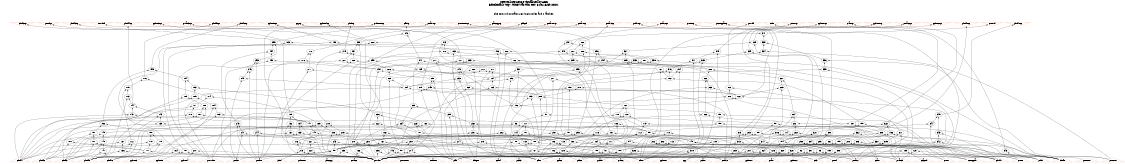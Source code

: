 # Network structure generated by ABC

digraph network {
size = "7.5,10";
center = true;
edge [dir = back];

{
  node [shape = plaintext];
  edge [style = invis];
  LevelTitle1 [label=""];
  LevelTitle2 [label=""];
  Level15 [label = ""];
  Level14 [label = ""];
  Level13 [label = ""];
  Level12 [label = ""];
  Level11 [label = ""];
  Level10 [label = ""];
  Level9 [label = ""];
  Level8 [label = ""];
  Level7 [label = ""];
  Level6 [label = ""];
  Level5 [label = ""];
  Level4 [label = ""];
  Level3 [label = ""];
  Level2 [label = ""];
  Level1 [label = ""];
  Level0 [label = ""];
  LevelTitle1 ->  LevelTitle2 ->  Level15 ->  Level14 ->  Level13 ->  Level12 ->  Level11 ->  Level10 ->  Level9 ->  Level8 ->  Level7 ->  Level6 ->  Level5 ->  Level4 ->  Level3 ->  Level2 ->  Level1 ->  Level0;
}

{
  rank = same;
  LevelTitle1;
  title1 [shape=plaintext,
          fontsize=20,
          fontname = "Times-Roman",
          label="Network structure visualized by ABC\nBenchmark \"top\". Time was Thu Oct  8 20:18:59 2020. "
         ];
}

{
  rank = same;
  LevelTitle2;
  title2 [shape=plaintext,
          fontsize=18,
          fontname = "Times-Roman",
          label="The network contains 260 logic nodes and 0 latches.\n"
         ];
}

{
  rank = same;
  Level15;
  Node50 [label = "pbull2_p", shape = invtriangle, color = coral, fillcolor = coral];
  Node51 [label = "pend_p", shape = invtriangle, color = coral, fillcolor = coral];
  Node52 [label = "pbull3_p", shape = invtriangle, color = coral, fillcolor = coral];
  Node53 [label = "porwd_f", shape = invtriangle, color = coral, fillcolor = coral];
  Node54 [label = "pbull4_p", shape = invtriangle, color = coral, fillcolor = coral];
  Node55 [label = "ppluto3_p", shape = invtriangle, color = coral, fillcolor = coral];
  Node56 [label = "pwatch_p", shape = invtriangle, color = coral, fillcolor = coral];
  Node57 [label = "pbull5_p", shape = invtriangle, color = coral, fillcolor = coral];
  Node58 [label = "pbull6_p", shape = invtriangle, color = coral, fillcolor = coral];
  Node59 [label = "ppluto5_p", shape = invtriangle, color = coral, fillcolor = coral];
  Node60 [label = "ppy_p", shape = invtriangle, color = coral, fillcolor = coral];
  Node61 [label = "ppluto4_p", shape = invtriangle, color = coral, fillcolor = coral];
  Node62 [label = "plsd_p", shape = invtriangle, color = coral, fillcolor = coral];
  Node63 [label = "pvlenesr_p", shape = invtriangle, color = coral, fillcolor = coral];
  Node64 [label = "pfbi_p", shape = invtriangle, color = coral, fillcolor = coral];
  Node65 [label = "pstar1_p", shape = invtriangle, color = coral, fillcolor = coral];
  Node66 [label = "pvsumesr_p", shape = invtriangle, color = coral, fillcolor = coral];
  Node67 [label = "paccrpy_p", shape = invtriangle, color = coral, fillcolor = coral];
  Node68 [label = "pkbg_f", shape = invtriangle, color = coral, fillcolor = coral];
  Node69 [label = "pmarssr_p", shape = invtriangle, color = coral, fillcolor = coral];
  Node70 [label = "pstar0_p", shape = invtriangle, color = coral, fillcolor = coral];
  Node71 [label = "pstar3_p", shape = invtriangle, color = coral, fillcolor = coral];
  Node72 [label = "pdel1_p", shape = invtriangle, color = coral, fillcolor = coral];
  Node73 [label = "pstar2_p", shape = invtriangle, color = coral, fillcolor = coral];
  Node74 [label = "pvst0_p", shape = invtriangle, color = coral, fillcolor = coral];
  Node75 [label = "pcomppar_p", shape = invtriangle, color = coral, fillcolor = coral];
  Node76 [label = "powl_f", shape = invtriangle, color = coral, fillcolor = coral];
  Node77 [label = "psdo", shape = invtriangle, color = coral, fillcolor = coral];
  Node78 [label = "pvst1_p", shape = invtriangle, color = coral, fillcolor = coral];
  Node79 [label = "ppluto1_p", shape = invtriangle, color = coral, fillcolor = coral];
  Node80 [label = "pratr_p", shape = invtriangle, color = coral, fillcolor = coral];
  Node81 [label = "ppluto0_p", shape = invtriangle, color = coral, fillcolor = coral];
  Node82 [label = "povacc_p", shape = invtriangle, color = coral, fillcolor = coral];
  Node83 [label = "ppluto2_p", shape = invtriangle, color = coral, fillcolor = coral];
  Node84 [label = "pbull0_p", shape = invtriangle, color = coral, fillcolor = coral];
  Node85 [label = "pverr_f", shape = invtriangle, color = coral, fillcolor = coral];
  Node86 [label = "pbull1_p", shape = invtriangle, color = coral, fillcolor = coral];
}

{
  rank = same;
  Level14;
  Node242 [label = "242\n", shape = ellipse];
  Node341 [label = "341\n", shape = ellipse];
}

{
  rank = same;
  Level13;
  Node165 [label = "165\n", shape = ellipse];
  Node198 [label = "198\n", shape = ellipse];
  Node208 [label = "208\n", shape = ellipse];
  Node238 [label = "238\n", shape = ellipse];
  Node255 [label = "255\n", shape = ellipse];
  Node273 [label = "273\n", shape = ellipse];
  Node288 [label = "288\n", shape = ellipse];
  Node297 [label = "297\n", shape = ellipse];
  Node329 [label = "329\n", shape = ellipse];
  Node339 [label = "339\n", shape = ellipse];
}

{
  rank = same;
  Level12;
  Node163 [label = "163\n", shape = ellipse];
  Node196 [label = "196\n", shape = ellipse];
  Node206 [label = "206\n", shape = ellipse];
  Node219 [label = "219\n", shape = ellipse];
  Node237 [label = "237\n", shape = ellipse];
  Node254 [label = "254\n", shape = ellipse];
  Node272 [label = "272\n", shape = ellipse];
  Node278 [label = "278\n", shape = ellipse];
  Node286 [label = "286\n", shape = ellipse];
  Node287 [label = "287\n", shape = ellipse];
  Node296 [label = "296\n", shape = ellipse];
  Node319 [label = "319\n", shape = ellipse];
  Node325 [label = "325\n", shape = ellipse];
  Node327 [label = "327\n", shape = ellipse];
  Node334 [label = "334\n", shape = ellipse];
  Node340 [label = "340\n", shape = ellipse];
}

{
  rank = same;
  Level11;
  Node127 [label = "127\n", shape = ellipse];
  Node162 [label = "162\n", shape = ellipse];
  Node205 [label = "205\n", shape = ellipse];
  Node217 [label = "217\n", shape = ellipse];
  Node227 [label = "227\n", shape = ellipse];
  Node228 [label = "228\n", shape = ellipse];
  Node241 [label = "241\n", shape = ellipse];
  Node252 [label = "252\n", shape = ellipse];
  Node253 [label = "253\n", shape = ellipse];
  Node259 [label = "259\n", shape = ellipse];
  Node269 [label = "269\n", shape = ellipse];
  Node276 [label = "276\n", shape = ellipse];
  Node281 [label = "281\n", shape = ellipse];
  Node285 [label = "285\n", shape = ellipse];
  Node294 [label = "294\n", shape = ellipse];
  Node317 [label = "317\n", shape = ellipse];
  Node323 [label = "323\n", shape = ellipse];
  Node333 [label = "333\n", shape = ellipse];
  Node336 [label = "336\n", shape = ellipse];
  Node338 [label = "338\n", shape = ellipse];
}

{
  rank = same;
  Level10;
  Node125 [label = "125\n", shape = ellipse];
  Node161 [label = "161\n", shape = ellipse];
  Node195 [label = "195\n", shape = ellipse];
  Node204 [label = "204\n", shape = ellipse];
  Node212 [label = "212\n", shape = ellipse];
  Node226 [label = "226\n", shape = ellipse];
  Node240 [label = "240\n", shape = ellipse];
  Node246 [label = "246\n", shape = ellipse];
  Node251 [label = "251\n", shape = ellipse];
  Node268 [label = "268\n", shape = ellipse];
  Node271 [label = "271\n", shape = ellipse];
  Node277 [label = "277\n", shape = ellipse];
  Node280 [label = "280\n", shape = ellipse];
  Node295 [label = "295\n", shape = ellipse];
  Node316 [label = "316\n", shape = ellipse];
  Node335 [label = "335\n", shape = ellipse];
  Node337 [label = "337\n", shape = ellipse];
}

{
  rank = same;
  Level9;
  Node124 [label = "124\n", shape = ellipse];
  Node160 [label = "160\n", shape = ellipse];
  Node176 [label = "176\n", shape = ellipse];
  Node194 [label = "194\n", shape = ellipse];
  Node211 [label = "211\n", shape = ellipse];
  Node225 [label = "225\n", shape = ellipse];
  Node233 [label = "233\n", shape = ellipse];
  Node245 [label = "245\n", shape = ellipse];
  Node250 [label = "250\n", shape = ellipse];
  Node266 [label = "266\n", shape = ellipse];
  Node267 [label = "267\n", shape = ellipse];
  Node292 [label = "292\n", shape = ellipse];
}

{
  rank = same;
  Level8;
  Node123 [label = "123\n", shape = ellipse];
  Node158 [label = "158\n", shape = ellipse];
  Node175 [label = "175\n", shape = ellipse];
  Node193 [label = "193\n", shape = ellipse];
  Node210 [label = "210\n", shape = ellipse];
  Node224 [label = "224\n", shape = ellipse];
  Node229 [label = "229\n", shape = ellipse];
  Node249 [label = "249\n", shape = ellipse];
  Node263 [label = "263\n", shape = ellipse];
  Node265 [label = "265\n", shape = ellipse];
  Node275 [label = "275\n", shape = ellipse];
  Node312 [label = "312\n", shape = ellipse];
}

{
  rank = same;
  Level7;
  Node122 [label = "122\n", shape = ellipse];
  Node153 [label = "153\n", shape = ellipse];
  Node173 [label = "173\n", shape = ellipse];
  Node174 [label = "174\n", shape = ellipse];
  Node185 [label = "185\n", shape = ellipse];
  Node189 [label = "189\n", shape = ellipse];
  Node209 [label = "209\n", shape = ellipse];
  Node310 [label = "310\n", shape = ellipse];
}

{
  rank = same;
  Level6;
  Node121 [label = "121\n", shape = ellipse];
  Node144 [label = "144\n", shape = ellipse];
  Node152 [label = "152\n", shape = ellipse];
  Node171 [label = "171\n", shape = ellipse];
  Node184 [label = "184\n", shape = ellipse];
  Node188 [label = "188\n", shape = ellipse];
  Node239 [label = "239\n", shape = ellipse];
}

{
  rank = same;
  Level5;
  Node97 [label = "97\n", shape = ellipse];
  Node118 [label = "118\n", shape = ellipse];
  Node120 [label = "120\n", shape = ellipse];
  Node135 [label = "135\n", shape = ellipse];
  Node142 [label = "142\n", shape = ellipse];
  Node143 [label = "143\n", shape = ellipse];
  Node151 [label = "151\n", shape = ellipse];
  Node170 [label = "170\n", shape = ellipse];
  Node183 [label = "183\n", shape = ellipse];
  Node187 [label = "187\n", shape = ellipse];
  Node235 [label = "235\n", shape = ellipse];
  Node236 [label = "236\n", shape = ellipse];
  Node262 [label = "262\n", shape = ellipse];
  Node264 [label = "264\n", shape = ellipse];
  Node345 [label = "345\n", shape = ellipse];
}

{
  rank = same;
  Level4;
  Node90 [label = "90\n", shape = ellipse];
  Node96 [label = "96\n", shape = ellipse];
  Node117 [label = "117\n", shape = ellipse];
  Node119 [label = "119\n", shape = ellipse];
  Node132 [label = "132\n", shape = ellipse];
  Node134 [label = "134\n", shape = ellipse];
  Node139 [label = "139\n", shape = ellipse];
  Node141 [label = "141\n", shape = ellipse];
  Node150 [label = "150\n", shape = ellipse];
  Node159 [label = "159\n", shape = ellipse];
  Node169 [label = "169\n", shape = ellipse];
  Node182 [label = "182\n", shape = ellipse];
  Node186 [label = "186\n", shape = ellipse];
  Node192 [label = "192\n", shape = ellipse];
  Node218 [label = "218\n", shape = ellipse];
  Node222 [label = "222\n", shape = ellipse];
  Node223 [label = "223\n", shape = ellipse];
  Node232 [label = "232\n", shape = ellipse];
  Node234 [label = "234\n", shape = ellipse];
  Node248 [label = "248\n", shape = ellipse];
  Node261 [label = "261\n", shape = ellipse];
  Node307 [label = "307\n", shape = ellipse];
  Node322 [label = "322\n", shape = ellipse];
  Node344 [label = "344\n", shape = ellipse];
}

{
  rank = same;
  Level3;
  Node89 [label = "89\n", shape = ellipse];
  Node95 [label = "95\n", shape = ellipse];
  Node101 [label = "101\n", shape = ellipse];
  Node104 [label = "104\n", shape = ellipse];
  Node107 [label = "107\n", shape = ellipse];
  Node110 [label = "110\n", shape = ellipse];
  Node112 [label = "112\n", shape = ellipse];
  Node114 [label = "114\n", shape = ellipse];
  Node116 [label = "116\n", shape = ellipse];
  Node131 [label = "131\n", shape = ellipse];
  Node133 [label = "133\n", shape = ellipse];
  Node138 [label = "138\n", shape = ellipse];
  Node140 [label = "140\n", shape = ellipse];
  Node149 [label = "149\n", shape = ellipse];
  Node156 [label = "156\n", shape = ellipse];
  Node157 [label = "157\n", shape = ellipse];
  Node168 [label = "168\n", shape = ellipse];
  Node190 [label = "190\n", shape = ellipse];
  Node191 [label = "191\n", shape = ellipse];
  Node203 [label = "203\n", shape = ellipse];
  Node215 [label = "215\n", shape = ellipse];
  Node231 [label = "231\n", shape = ellipse];
  Node244 [label = "244\n", shape = ellipse];
  Node247 [label = "247\n", shape = ellipse];
  Node257 [label = "257\n", shape = ellipse];
  Node260 [label = "260\n", shape = ellipse];
  Node282 [label = "282\n", shape = ellipse];
  Node291 [label = "291\n", shape = ellipse];
  Node293 [label = "293\n", shape = ellipse];
  Node300 [label = "300\n", shape = ellipse];
  Node305 [label = "305\n", shape = ellipse];
  Node306 [label = "306\n", shape = ellipse];
  Node311 [label = "311\n", shape = ellipse];
  Node315 [label = "315\n", shape = ellipse];
  Node321 [label = "321\n", shape = ellipse];
  Node332 [label = "332\n", shape = ellipse];
  Node343 [label = "343\n", shape = ellipse];
}

{
  rank = same;
  Level2;
  Node88 [label = "88\n", shape = ellipse];
  Node94 [label = "94\n", shape = ellipse];
  Node100 [label = "100\n", shape = ellipse];
  Node103 [label = "103\n", shape = ellipse];
  Node106 [label = "106\n", shape = ellipse];
  Node109 [label = "109\n", shape = ellipse];
  Node111 [label = "111\n", shape = ellipse];
  Node113 [label = "113\n", shape = ellipse];
  Node115 [label = "115\n", shape = ellipse];
  Node130 [label = "130\n", shape = ellipse];
  Node137 [label = "137\n", shape = ellipse];
  Node145 [label = "145\n", shape = ellipse];
  Node148 [label = "148\n", shape = ellipse];
  Node154 [label = "154\n", shape = ellipse];
  Node155 [label = "155\n", shape = ellipse];
  Node167 [label = "167\n", shape = ellipse];
  Node172 [label = "172\n", shape = ellipse];
  Node178 [label = "178\n", shape = ellipse];
  Node179 [label = "179\n", shape = ellipse];
  Node180 [label = "180\n", shape = ellipse];
  Node181 [label = "181\n", shape = ellipse];
  Node200 [label = "200\n", shape = ellipse];
  Node202 [label = "202\n", shape = ellipse];
  Node214 [label = "214\n", shape = ellipse];
  Node216 [label = "216\n", shape = ellipse];
  Node221 [label = "221\n", shape = ellipse];
  Node230 [label = "230\n", shape = ellipse];
  Node243 [label = "243\n", shape = ellipse];
  Node270 [label = "270\n", shape = ellipse];
  Node279 [label = "279\n", shape = ellipse];
  Node284 [label = "284\n", shape = ellipse];
  Node290 [label = "290\n", shape = ellipse];
  Node298 [label = "298\n", shape = ellipse];
  Node299 [label = "299\n", shape = ellipse];
  Node302 [label = "302\n", shape = ellipse];
  Node303 [label = "303\n", shape = ellipse];
  Node304 [label = "304\n", shape = ellipse];
  Node309 [label = "309\n", shape = ellipse];
  Node313 [label = "313\n", shape = ellipse];
  Node314 [label = "314\n", shape = ellipse];
  Node330 [label = "330\n", shape = ellipse];
  Node331 [label = "331\n", shape = ellipse];
  Node342 [label = "342\n", shape = ellipse];
}

{
  rank = same;
  Level1;
  Node87 [label = "87\n", shape = ellipse];
  Node91 [label = "91\n", shape = ellipse];
  Node92 [label = "92\n", shape = ellipse];
  Node93 [label = "93\n", shape = ellipse];
  Node98 [label = "98\n", shape = ellipse];
  Node99 [label = "99\n", shape = ellipse];
  Node102 [label = "102\n", shape = ellipse];
  Node105 [label = "105\n", shape = ellipse];
  Node108 [label = "108\n", shape = ellipse];
  Node126 [label = "126\n", shape = ellipse];
  Node128 [label = "128\n", shape = ellipse];
  Node129 [label = "129\n", shape = ellipse];
  Node136 [label = "136\n", shape = ellipse];
  Node146 [label = "146\n", shape = ellipse];
  Node147 [label = "147\n", shape = ellipse];
  Node164 [label = "164\n", shape = ellipse];
  Node166 [label = "166\n", shape = ellipse];
  Node177 [label = "177\n", shape = ellipse];
  Node197 [label = "197\n", shape = ellipse];
  Node199 [label = "199\n", shape = ellipse];
  Node201 [label = "201\n", shape = ellipse];
  Node207 [label = "207\n", shape = ellipse];
  Node213 [label = "213\n", shape = ellipse];
  Node220 [label = "220\n", shape = ellipse];
  Node256 [label = "256\n", shape = ellipse];
  Node258 [label = "258\n", shape = ellipse];
  Node274 [label = "274\n", shape = ellipse];
  Node283 [label = "283\n", shape = ellipse];
  Node289 [label = "289\n", shape = ellipse];
  Node301 [label = "301\n", shape = ellipse];
  Node308 [label = "308\n", shape = ellipse];
  Node318 [label = "318\n", shape = ellipse];
  Node320 [label = "320\n", shape = ellipse];
  Node324 [label = "324\n", shape = ellipse];
  Node326 [label = "326\n", shape = ellipse];
  Node328 [label = "328\n", shape = ellipse];
  Node346 [label = "346\n", shape = ellipse];
}

{
  rank = same;
  Level0;
  Node1 [label = "pdel1", shape = triangle, color = coral, fillcolor = coral];
  Node2 [label = "pratr", shape = triangle, color = coral, fillcolor = coral];
  Node3 [label = "pbull1", shape = triangle, color = coral, fillcolor = coral];
  Node4 [label = "pbull0", shape = triangle, color = coral, fillcolor = coral];
  Node5 [label = "pwatch", shape = triangle, color = coral, fillcolor = coral];
  Node6 [label = "povacc", shape = triangle, color = coral, fillcolor = coral];
  Node7 [label = "pverr_n", shape = triangle, color = coral, fillcolor = coral];
  Node8 [label = "porwd_n", shape = triangle, color = coral, fillcolor = coral];
  Node9 [label = "pvlenesr", shape = triangle, color = coral, fillcolor = coral];
  Node10 [label = "pmmerr", shape = triangle, color = coral, fillcolor = coral];
  Node11 [label = "paccrpy", shape = triangle, color = coral, fillcolor = coral];
  Node12 [label = "pvacc", shape = triangle, color = coral, fillcolor = coral];
  Node13 [label = "pcat4", shape = triangle, color = coral, fillcolor = coral];
  Node14 [label = "pvst1", shape = triangle, color = coral, fillcolor = coral];
  Node15 [label = "pcapsd", shape = triangle, color = coral, fillcolor = coral];
  Node16 [label = "pcat3", shape = triangle, color = coral, fillcolor = coral];
  Node17 [label = "pcat2", shape = triangle, color = coral, fillcolor = coral];
  Node18 [label = "pcat1", shape = triangle, color = coral, fillcolor = coral];
  Node19 [label = "plsd", shape = triangle, color = coral, fillcolor = coral];
  Node20 [label = "pvst0", shape = triangle, color = coral, fillcolor = coral];
  Node21 [label = "pcat0", shape = triangle, color = coral, fillcolor = coral];
  Node22 [label = "pibt2", shape = triangle, color = coral, fillcolor = coral];
  Node23 [label = "pkbg_n", shape = triangle, color = coral, fillcolor = coral];
  Node24 [label = "pmarssr", shape = triangle, color = coral, fillcolor = coral];
  Node25 [label = "pend", shape = triangle, color = coral, fillcolor = coral];
  Node26 [label = "pvsumesr", shape = triangle, color = coral, fillcolor = coral];
  Node27 [label = "pbull5", shape = triangle, color = coral, fillcolor = coral];
  Node28 [label = "ppluto4", shape = triangle, color = coral, fillcolor = coral];
  Node29 [label = "pstar2", shape = triangle, color = coral, fillcolor = coral];
  Node30 [label = "pbull4", shape = triangle, color = coral, fillcolor = coral];
  Node31 [label = "ppluto5", shape = triangle, color = coral, fillcolor = coral];
  Node32 [label = "ppy", shape = triangle, color = coral, fillcolor = coral];
  Node33 [label = "pstar3", shape = triangle, color = coral, fillcolor = coral];
  Node34 [label = "pbull3", shape = triangle, color = coral, fillcolor = coral];
  Node35 [label = "pcomppar", shape = triangle, color = coral, fillcolor = coral];
  Node36 [label = "pibt1", shape = triangle, color = coral, fillcolor = coral];
  Node37 [label = "pstar0", shape = triangle, color = coral, fillcolor = coral];
  Node38 [label = "pbull2", shape = triangle, color = coral, fillcolor = coral];
  Node39 [label = "pibt0", shape = triangle, color = coral, fillcolor = coral];
  Node40 [label = "pstar1", shape = triangle, color = coral, fillcolor = coral];
  Node41 [label = "ppluto0", shape = triangle, color = coral, fillcolor = coral];
  Node42 [label = "pfbi", shape = triangle, color = coral, fillcolor = coral];
  Node43 [label = "powl_n", shape = triangle, color = coral, fillcolor = coral];
  Node44 [label = "ppluto1", shape = triangle, color = coral, fillcolor = coral];
  Node45 [label = "piclr", shape = triangle, color = coral, fillcolor = coral];
  Node46 [label = "ppluto2", shape = triangle, color = coral, fillcolor = coral];
  Node47 [label = "pbull6", shape = triangle, color = coral, fillcolor = coral];
  Node48 [label = "pcat5", shape = triangle, color = coral, fillcolor = coral];
  Node49 [label = "ppluto3", shape = triangle, color = coral, fillcolor = coral];
}

title1 -> title2 [style = invis];
title2 -> Node50 [style = invis];
title2 -> Node51 [style = invis];
title2 -> Node52 [style = invis];
title2 -> Node53 [style = invis];
title2 -> Node54 [style = invis];
title2 -> Node55 [style = invis];
title2 -> Node56 [style = invis];
title2 -> Node57 [style = invis];
title2 -> Node58 [style = invis];
title2 -> Node59 [style = invis];
title2 -> Node60 [style = invis];
title2 -> Node61 [style = invis];
title2 -> Node62 [style = invis];
title2 -> Node63 [style = invis];
title2 -> Node64 [style = invis];
title2 -> Node65 [style = invis];
title2 -> Node66 [style = invis];
title2 -> Node67 [style = invis];
title2 -> Node68 [style = invis];
title2 -> Node69 [style = invis];
title2 -> Node70 [style = invis];
title2 -> Node71 [style = invis];
title2 -> Node72 [style = invis];
title2 -> Node73 [style = invis];
title2 -> Node74 [style = invis];
title2 -> Node75 [style = invis];
title2 -> Node76 [style = invis];
title2 -> Node77 [style = invis];
title2 -> Node78 [style = invis];
title2 -> Node79 [style = invis];
title2 -> Node80 [style = invis];
title2 -> Node81 [style = invis];
title2 -> Node82 [style = invis];
title2 -> Node83 [style = invis];
title2 -> Node84 [style = invis];
title2 -> Node85 [style = invis];
title2 -> Node86 [style = invis];
Node50 -> Node51 [style = invis];
Node51 -> Node52 [style = invis];
Node52 -> Node53 [style = invis];
Node53 -> Node54 [style = invis];
Node54 -> Node55 [style = invis];
Node55 -> Node56 [style = invis];
Node56 -> Node57 [style = invis];
Node57 -> Node58 [style = invis];
Node58 -> Node59 [style = invis];
Node59 -> Node60 [style = invis];
Node60 -> Node61 [style = invis];
Node61 -> Node62 [style = invis];
Node62 -> Node63 [style = invis];
Node63 -> Node64 [style = invis];
Node64 -> Node65 [style = invis];
Node65 -> Node66 [style = invis];
Node66 -> Node67 [style = invis];
Node67 -> Node68 [style = invis];
Node68 -> Node69 [style = invis];
Node69 -> Node70 [style = invis];
Node70 -> Node71 [style = invis];
Node71 -> Node72 [style = invis];
Node72 -> Node73 [style = invis];
Node73 -> Node74 [style = invis];
Node74 -> Node75 [style = invis];
Node75 -> Node76 [style = invis];
Node76 -> Node77 [style = invis];
Node77 -> Node78 [style = invis];
Node78 -> Node79 [style = invis];
Node79 -> Node80 [style = invis];
Node80 -> Node81 [style = invis];
Node81 -> Node82 [style = invis];
Node82 -> Node83 [style = invis];
Node83 -> Node84 [style = invis];
Node84 -> Node85 [style = invis];
Node85 -> Node86 [style = invis];
Node50 -> Node97 [style = solid];
Node51 -> Node127 [style = solid];
Node52 -> Node135 [style = solid];
Node53 -> Node122 [style = solid];
Node54 -> Node144 [style = solid];
Node55 -> Node165 [style = solid];
Node56 -> Node168 [style = solid];
Node57 -> Node176 [style = solid];
Node58 -> Node195 [style = solid];
Node59 -> Node198 [style = solid];
Node60 -> Node203 [style = solid];
Node61 -> Node208 [style = solid];
Node62 -> Node219 [style = solid];
Node63 -> Node221 [style = solid];
Node64 -> Node242 [style = solid];
Node65 -> Node255 [style = solid];
Node66 -> Node257 [style = solid];
Node67 -> Node259 [style = solid];
Node68 -> Node273 [style = solid];
Node69 -> Node275 [style = solid];
Node70 -> Node278 [style = solid];
Node71 -> Node288 [style = solid];
Node72 -> Node289 [style = solid];
Node73 -> Node297 [style = solid];
Node74 -> Node300 [style = solid];
Node75 -> Node307 [style = solid];
Node76 -> Node312 [style = solid];
Node77 -> Node346 [style = solid];
Node78 -> Node315 [style = solid];
Node79 -> Node319 [style = solid];
Node80 -> Node322 [style = solid];
Node81 -> Node325 [style = solid];
Node82 -> Node326 [style = solid];
Node83 -> Node329 [style = solid];
Node84 -> Node332 [style = solid];
Node85 -> Node341 [style = solid];
Node86 -> Node345 [style = solid];
Node87 -> Node5 [style = solid];
Node87 -> Node43 [style = solid];
Node88 -> Node38 [style = solid];
Node88 -> Node87 [style = solid];
Node89 -> Node4 [style = solid];
Node89 -> Node88 [style = solid];
Node90 -> Node3 [style = solid];
Node90 -> Node89 [style = solid];
Node91 -> Node3 [style = solid];
Node91 -> Node43 [style = solid];
Node92 -> Node5 [style = solid];
Node92 -> Node43 [style = solid];
Node93 -> Node4 [style = solid];
Node93 -> Node43 [style = solid];
Node94 -> Node91 [style = solid];
Node94 -> Node92 [style = solid];
Node95 -> Node93 [style = solid];
Node95 -> Node94 [style = solid];
Node96 -> Node38 [style = solid];
Node96 -> Node95 [style = solid];
Node97 -> Node90 [style = solid];
Node97 -> Node96 [style = solid];
Node98 -> Node42 [style = solid];
Node98 -> Node43 [style = solid];
Node99 -> Node37 [style = solid];
Node99 -> Node40 [style = solid];
Node100 -> Node29 [style = solid];
Node100 -> Node99 [style = solid];
Node101 -> Node98 [style = solid];
Node101 -> Node100 [style = solid];
Node102 -> Node22 [style = solid];
Node102 -> Node39 [style = solid];
Node103 -> Node36 [style = solid];
Node103 -> Node102 [style = solid];
Node104 -> Node13 [style = solid];
Node104 -> Node103 [style = solid];
Node105 -> Node22 [style = solid];
Node105 -> Node39 [style = solid];
Node106 -> Node36 [style = solid];
Node106 -> Node105 [style = solid];
Node107 -> Node16 [style = solid];
Node107 -> Node106 [style = solid];
Node108 -> Node22 [style = solid];
Node108 -> Node36 [style = solid];
Node109 -> Node21 [style = solid];
Node109 -> Node108 [style = solid];
Node110 -> Node39 [style = solid];
Node110 -> Node109 [style = solid];
Node111 -> Node36 [style = solid];
Node111 -> Node105 [style = solid];
Node112 -> Node48 [style = solid];
Node112 -> Node111 [style = solid];
Node113 -> Node39 [style = solid];
Node113 -> Node108 [style = solid];
Node114 -> Node18 [style = solid];
Node114 -> Node113 [style = solid];
Node115 -> Node36 [style = solid];
Node115 -> Node102 [style = solid];
Node116 -> Node17 [style = solid];
Node116 -> Node115 [style = solid];
Node117 -> Node104 [style = solid];
Node117 -> Node107 [style = solid];
Node118 -> Node110 [style = solid];
Node118 -> Node117 [style = solid];
Node119 -> Node112 [style = solid];
Node119 -> Node114 [style = solid];
Node120 -> Node116 [style = solid];
Node120 -> Node119 [style = solid];
Node121 -> Node118 [style = solid];
Node121 -> Node120 [style = solid];
Node122 -> Node5 [style = solid];
Node122 -> Node121 [style = solid];
Node123 -> Node98 [style = solid];
Node123 -> Node122 [style = solid];
Node124 -> Node101 [style = solid];
Node124 -> Node123 [style = solid];
Node125 -> Node98 [style = solid];
Node125 -> Node124 [style = solid];
Node126 -> Node25 [style = solid];
Node126 -> Node43 [style = solid];
Node127 -> Node125 [style = solid];
Node127 -> Node126 [style = solid];
Node128 -> Node4 [style = solid];
Node128 -> Node38 [style = solid];
Node129 -> Node3 [style = solid];
Node129 -> Node5 [style = solid];
Node130 -> Node128 [style = solid];
Node130 -> Node129 [style = solid];
Node131 -> Node34 [style = solid];
Node131 -> Node130 [style = solid];
Node132 -> Node43 [style = solid];
Node132 -> Node131 [style = solid];
Node133 -> Node34 [style = solid];
Node133 -> Node130 [style = solid];
Node134 -> Node43 [style = solid];
Node134 -> Node133 [style = solid];
Node135 -> Node132 [style = solid];
Node135 -> Node134 [style = solid];
Node136 -> Node34 [style = solid];
Node136 -> Node43 [style = solid];
Node137 -> Node30 [style = solid];
Node137 -> Node136 [style = solid];
Node138 -> Node43 [style = solid];
Node138 -> Node130 [style = solid];
Node139 -> Node30 [style = solid];
Node139 -> Node138 [style = solid];
Node140 -> Node34 [style = solid];
Node140 -> Node130 [style = solid];
Node141 -> Node43 [style = solid];
Node141 -> Node140 [style = solid];
Node142 -> Node30 [style = solid];
Node142 -> Node141 [style = solid];
Node143 -> Node137 [style = solid];
Node143 -> Node139 [style = solid];
Node144 -> Node142 [style = solid];
Node144 -> Node143 [style = solid];
Node145 -> Node14 [style = solid];
Node145 -> Node126 [style = solid];
Node146 -> Node23 [style = solid];
Node146 -> Node43 [style = solid];
Node147 -> Node27 [style = solid];
Node147 -> Node47 [style = solid];
Node148 -> Node34 [style = solid];
Node148 -> Node147 [style = solid];
Node149 -> Node30 [style = solid];
Node149 -> Node148 [style = solid];
Node150 -> Node4 [style = solid];
Node150 -> Node149 [style = solid];
Node151 -> Node3 [style = solid];
Node151 -> Node150 [style = solid];
Node152 -> Node38 [style = solid];
Node152 -> Node151 [style = solid];
Node153 -> Node87 [style = solid];
Node153 -> Node152 [style = solid];
Node154 -> Node35 [style = solid];
Node154 -> Node126 [style = solid];
Node155 -> Node20 [style = solid];
Node155 -> Node126 [style = solid];
Node156 -> Node10 [style = solid];
Node156 -> Node155 [style = solid];
Node157 -> Node145 [style = solid];
Node157 -> Node146 [style = solid];
Node158 -> Node153 [style = solid];
Node158 -> Node157 [style = solid];
Node159 -> Node154 [style = solid];
Node159 -> Node156 [style = solid];
Node160 -> Node158 [style = solid];
Node160 -> Node159 [style = solid];
Node161 -> Node39 [style = solid];
Node161 -> Node160 [style = solid];
Node162 -> Node22 [style = solid];
Node162 -> Node161 [style = solid];
Node163 -> Node36 [style = solid];
Node163 -> Node162 [style = solid];
Node164 -> Node43 [style = solid];
Node164 -> Node49 [style = solid];
Node165 -> Node163 [style = solid];
Node165 -> Node164 [style = solid];
Node166 -> Node6 [style = solid];
Node166 -> Node43 [style = solid];
Node167 -> Node12 [style = solid];
Node167 -> Node166 [style = solid];
Node168 -> Node87 [style = solid];
Node168 -> Node167 [style = solid];
Node169 -> Node27 [style = solid];
Node169 -> Node138 [style = solid];
Node170 -> Node30 [style = solid];
Node170 -> Node141 [style = solid];
Node171 -> Node27 [style = solid];
Node171 -> Node170 [style = solid];
Node172 -> Node27 [style = solid];
Node172 -> Node136 [style = solid];
Node173 -> Node27 [style = solid];
Node173 -> Node144 [style = solid];
Node174 -> Node169 [style = solid];
Node174 -> Node171 [style = solid];
Node175 -> Node172 [style = solid];
Node175 -> Node173 [style = solid];
Node176 -> Node174 [style = solid];
Node176 -> Node175 [style = solid];
Node177 -> Node43 [style = solid];
Node177 -> Node47 [style = solid];
Node178 -> Node30 [style = solid];
Node178 -> Node177 [style = solid];
Node179 -> Node27 [style = solid];
Node179 -> Node177 [style = solid];
Node180 -> Node38 [style = solid];
Node180 -> Node177 [style = solid];
Node181 -> Node34 [style = solid];
Node181 -> Node177 [style = solid];
Node182 -> Node47 [style = solid];
Node182 -> Node95 [style = solid];
Node183 -> Node27 [style = solid];
Node183 -> Node141 [style = solid];
Node184 -> Node47 [style = solid];
Node184 -> Node183 [style = solid];
Node185 -> Node30 [style = solid];
Node185 -> Node184 [style = solid];
Node186 -> Node95 [style = solid];
Node186 -> Node130 [style = solid];
Node187 -> Node30 [style = solid];
Node187 -> Node186 [style = solid];
Node188 -> Node27 [style = solid];
Node188 -> Node187 [style = solid];
Node189 -> Node34 [style = solid];
Node189 -> Node188 [style = solid];
Node190 -> Node178 [style = solid];
Node190 -> Node179 [style = solid];
Node191 -> Node180 [style = solid];
Node191 -> Node181 [style = solid];
Node192 -> Node190 [style = solid];
Node192 -> Node191 [style = solid];
Node193 -> Node182 [style = solid];
Node193 -> Node185 [style = solid];
Node194 -> Node189 [style = solid];
Node194 -> Node193 [style = solid];
Node195 -> Node192 [style = solid];
Node195 -> Node194 [style = solid];
Node196 -> Node36 [style = solid];
Node196 -> Node162 [style = solid];
Node197 -> Node31 [style = solid];
Node197 -> Node43 [style = solid];
Node198 -> Node196 [style = solid];
Node198 -> Node197 [style = solid];
Node199 -> Node42 [style = solid];
Node199 -> Node45 [style = solid];
Node200 -> Node1 [style = solid];
Node200 -> Node199 [style = solid];
Node201 -> Node42 [style = solid];
Node201 -> Node45 [style = solid];
Node202 -> Node32 [style = solid];
Node202 -> Node201 [style = solid];
Node203 -> Node200 [style = solid];
Node203 -> Node202 [style = solid];
Node204 -> Node39 [style = solid];
Node204 -> Node160 [style = solid];
Node205 -> Node22 [style = solid];
Node205 -> Node204 [style = solid];
Node206 -> Node36 [style = solid];
Node206 -> Node205 [style = solid];
Node207 -> Node28 [style = solid];
Node207 -> Node43 [style = solid];
Node208 -> Node206 [style = solid];
Node208 -> Node207 [style = solid];
Node209 -> Node87 [style = solid];
Node209 -> Node121 [style = solid];
Node210 -> Node33 [style = solid];
Node210 -> Node209 [style = solid];
Node211 -> Node100 [style = solid];
Node211 -> Node210 [style = solid];
Node212 -> Node42 [style = solid];
Node212 -> Node211 [style = solid];
Node213 -> Node19 [style = solid];
Node213 -> Node43 [style = solid];
Node214 -> Node33 [style = solid];
Node214 -> Node213 [style = solid];
Node215 -> Node100 [style = solid];
Node215 -> Node213 [style = solid];
Node216 -> Node42 [style = solid];
Node216 -> Node213 [style = solid];
Node217 -> Node212 [style = solid];
Node217 -> Node214 [style = solid];
Node218 -> Node215 [style = solid];
Node218 -> Node216 [style = solid];
Node219 -> Node217 [style = solid];
Node219 -> Node218 [style = solid];
Node220 -> Node9 [style = solid];
Node220 -> Node43 [style = solid];
Node221 -> Node146 [style = solid];
Node221 -> Node220 [style = solid];
Node222 -> Node8 [style = solid];
Node222 -> Node101 [style = solid];
Node223 -> Node42 [style = solid];
Node223 -> Node101 [style = solid];
Node224 -> Node8 [style = solid];
Node224 -> Node209 [style = solid];
Node225 -> Node98 [style = solid];
Node225 -> Node224 [style = solid];
Node226 -> Node209 [style = solid];
Node226 -> Node225 [style = solid];
Node227 -> Node8 [style = solid];
Node227 -> Node226 [style = solid];
Node228 -> Node99 [style = solid];
Node228 -> Node226 [style = solid];
Node229 -> Node42 [style = solid];
Node229 -> Node209 [style = solid];
Node230 -> Node43 [style = solid];
Node230 -> Node99 [style = solid];
Node231 -> Node100 [style = solid];
Node231 -> Node230 [style = solid];
Node232 -> Node29 [style = solid];
Node232 -> Node231 [style = solid];
Node233 -> Node224 [style = solid];
Node233 -> Node232 [style = solid];
Node234 -> Node99 [style = solid];
Node234 -> Node101 [style = solid];
Node235 -> Node42 [style = solid];
Node235 -> Node232 [style = solid];
Node236 -> Node222 [style = solid];
Node236 -> Node223 [style = solid];
Node237 -> Node227 [style = solid];
Node237 -> Node228 [style = solid];
Node238 -> Node236 [style = solid];
Node238 -> Node237 [style = solid];
Node239 -> Node234 [style = solid];
Node239 -> Node235 [style = solid];
Node240 -> Node229 [style = solid];
Node240 -> Node233 [style = solid];
Node241 -> Node239 [style = solid];
Node241 -> Node240 [style = solid];
Node242 -> Node238 [style = solid];
Node242 -> Node241 [style = solid];
Node243 -> Node98 [style = solid];
Node243 -> Node99 [style = solid];
Node244 -> Node37 [style = solid];
Node244 -> Node243 [style = solid];
Node245 -> Node40 [style = solid];
Node245 -> Node224 [style = solid];
Node246 -> Node37 [style = solid];
Node246 -> Node245 [style = solid];
Node247 -> Node40 [style = solid];
Node247 -> Node230 [style = solid];
Node248 -> Node37 [style = solid];
Node248 -> Node247 [style = solid];
Node249 -> Node8 [style = solid];
Node249 -> Node122 [style = solid];
Node250 -> Node42 [style = solid];
Node250 -> Node249 [style = solid];
Node251 -> Node43 [style = solid];
Node251 -> Node250 [style = solid];
Node252 -> Node40 [style = solid];
Node252 -> Node251 [style = solid];
Node253 -> Node244 [style = solid];
Node253 -> Node246 [style = solid];
Node254 -> Node248 [style = solid];
Node254 -> Node252 [style = solid];
Node255 -> Node253 [style = solid];
Node255 -> Node254 [style = solid];
Node256 -> Node26 [style = solid];
Node256 -> Node43 [style = solid];
Node257 -> Node145 [style = solid];
Node257 -> Node256 [style = solid];
Node258 -> Node11 [style = solid];
Node258 -> Node43 [style = solid];
Node259 -> Node125 [style = solid];
Node259 -> Node258 [style = solid];
Node260 -> Node18 [style = solid];
Node260 -> Node109 [style = solid];
Node261 -> Node5 [style = solid];
Node261 -> Node260 [style = solid];
Node262 -> Node100 [style = solid];
Node262 -> Node261 [style = solid];
Node263 -> Node100 [style = solid];
Node263 -> Node122 [style = solid];
Node264 -> Node33 [style = solid];
Node264 -> Node261 [style = solid];
Node265 -> Node33 [style = solid];
Node265 -> Node122 [style = solid];
Node266 -> Node262 [style = solid];
Node266 -> Node263 [style = solid];
Node267 -> Node264 [style = solid];
Node267 -> Node265 [style = solid];
Node268 -> Node266 [style = solid];
Node268 -> Node267 [style = solid];
Node269 -> Node23 [style = solid];
Node269 -> Node268 [style = solid];
Node270 -> Node43 [style = solid];
Node270 -> Node98 [style = solid];
Node271 -> Node23 [style = solid];
Node271 -> Node124 [style = solid];
Node272 -> Node269 [style = solid];
Node272 -> Node270 [style = solid];
Node273 -> Node271 [style = solid];
Node273 -> Node272 [style = solid];
Node274 -> Node24 [style = solid];
Node274 -> Node43 [style = solid];
Node275 -> Node153 [style = solid];
Node275 -> Node274 [style = solid];
Node276 -> Node37 [style = solid];
Node276 -> Node251 [style = solid];
Node277 -> Node37 [style = solid];
Node277 -> Node225 [style = solid];
Node278 -> Node276 [style = solid];
Node278 -> Node277 [style = solid];
Node279 -> Node33 [style = solid];
Node279 -> Node99 [style = solid];
Node280 -> Node225 [style = solid];
Node280 -> Node279 [style = solid];
Node281 -> Node29 [style = solid];
Node281 -> Node280 [style = solid];
Node282 -> Node33 [style = solid];
Node282 -> Node230 [style = solid];
Node283 -> Node29 [style = solid];
Node283 -> Node33 [style = solid];
Node284 -> Node43 [style = solid];
Node284 -> Node283 [style = solid];
Node285 -> Node33 [style = solid];
Node285 -> Node251 [style = solid];
Node286 -> Node281 [style = solid];
Node286 -> Node282 [style = solid];
Node287 -> Node284 [style = solid];
Node287 -> Node285 [style = solid];
Node288 -> Node286 [style = solid];
Node288 -> Node287 [style = solid];
Node289 -> Node15 [style = solid];
Node289 -> Node45 [style = solid];
Node290 -> Node98 [style = solid];
Node290 -> Node99 [style = solid];
Node291 -> Node29 [style = solid];
Node291 -> Node290 [style = solid];
Node292 -> Node100 [style = solid];
Node292 -> Node224 [style = solid];
Node293 -> Node29 [style = solid];
Node293 -> Node230 [style = solid];
Node294 -> Node29 [style = solid];
Node294 -> Node251 [style = solid];
Node295 -> Node291 [style = solid];
Node295 -> Node292 [style = solid];
Node296 -> Node293 [style = solid];
Node296 -> Node294 [style = solid];
Node297 -> Node295 [style = solid];
Node297 -> Node296 [style = solid];
Node298 -> Node14 [style = solid];
Node298 -> Node199 [style = solid];
Node299 -> Node20 [style = solid];
Node299 -> Node201 [style = solid];
Node300 -> Node298 [style = solid];
Node300 -> Node299 [style = solid];
Node301 -> Node35 [style = solid];
Node301 -> Node43 [style = solid];
Node302 -> Node42 [style = solid];
Node302 -> Node301 [style = solid];
Node303 -> Node1 [style = solid];
Node303 -> Node301 [style = solid];
Node304 -> Node35 [style = solid];
Node304 -> Node98 [style = solid];
Node305 -> Node1 [style = solid];
Node305 -> Node304 [style = solid];
Node306 -> Node302 [style = solid];
Node306 -> Node303 [style = solid];
Node307 -> Node305 [style = solid];
Node307 -> Node306 [style = solid];
Node308 -> Node23 [style = solid];
Node308 -> Node45 [style = solid];
Node309 -> Node25 [style = solid];
Node309 -> Node308 [style = solid];
Node310 -> Node152 [style = solid];
Node310 -> Node309 [style = solid];
Node311 -> Node5 [style = solid];
Node311 -> Node309 [style = solid];
Node312 -> Node310 [style = solid];
Node312 -> Node311 [style = solid];
Node313 -> Node32 [style = solid];
Node313 -> Node199 [style = solid];
Node314 -> Node14 [style = solid];
Node314 -> Node201 [style = solid];
Node315 -> Node313 [style = solid];
Node315 -> Node314 [style = solid];
Node316 -> Node108 [style = solid];
Node316 -> Node160 [style = solid];
Node317 -> Node39 [style = solid];
Node317 -> Node316 [style = solid];
Node318 -> Node43 [style = solid];
Node318 -> Node44 [style = solid];
Node319 -> Node317 [style = solid];
Node319 -> Node318 [style = solid];
Node320 -> Node2 [style = solid];
Node320 -> Node43 [style = solid];
Node321 -> Node154 [style = solid];
Node321 -> Node320 [style = solid];
Node322 -> Node156 [style = solid];
Node322 -> Node321 [style = solid];
Node323 -> Node39 [style = solid];
Node323 -> Node316 [style = solid];
Node324 -> Node41 [style = solid];
Node324 -> Node43 [style = solid];
Node325 -> Node323 [style = solid];
Node325 -> Node324 [style = solid];
Node326 -> Node12 [style = solid];
Node326 -> Node45 [style = solid];
Node327 -> Node36 [style = solid];
Node327 -> Node205 [style = solid];
Node328 -> Node43 [style = solid];
Node328 -> Node46 [style = solid];
Node329 -> Node327 [style = solid];
Node329 -> Node328 [style = solid];
Node330 -> Node4 [style = solid];
Node330 -> Node92 [style = solid];
Node331 -> Node4 [style = solid];
Node331 -> Node87 [style = solid];
Node332 -> Node330 [style = solid];
Node332 -> Node331 [style = solid];
Node333 -> Node152 [style = solid];
Node333 -> Node268 [style = solid];
Node334 -> Node7 [style = solid];
Node334 -> Node333 [style = solid];
Node335 -> Node5 [style = solid];
Node335 -> Node124 [style = solid];
Node336 -> Node7 [style = solid];
Node336 -> Node335 [style = solid];
Node337 -> Node124 [style = solid];
Node337 -> Node152 [style = solid];
Node338 -> Node7 [style = solid];
Node338 -> Node337 [style = solid];
Node339 -> Node334 [style = solid];
Node339 -> Node336 [style = solid];
Node340 -> Node270 [style = solid];
Node340 -> Node338 [style = solid];
Node341 -> Node339 [style = solid];
Node341 -> Node340 [style = solid];
Node342 -> Node4 [style = solid];
Node342 -> Node87 [style = solid];
Node343 -> Node3 [style = solid];
Node343 -> Node342 [style = solid];
Node344 -> Node3 [style = solid];
Node344 -> Node95 [style = solid];
Node345 -> Node343 [style = solid];
Node345 -> Node344 [style = solid];
Node346 -> Node20 [style = solid];
}

